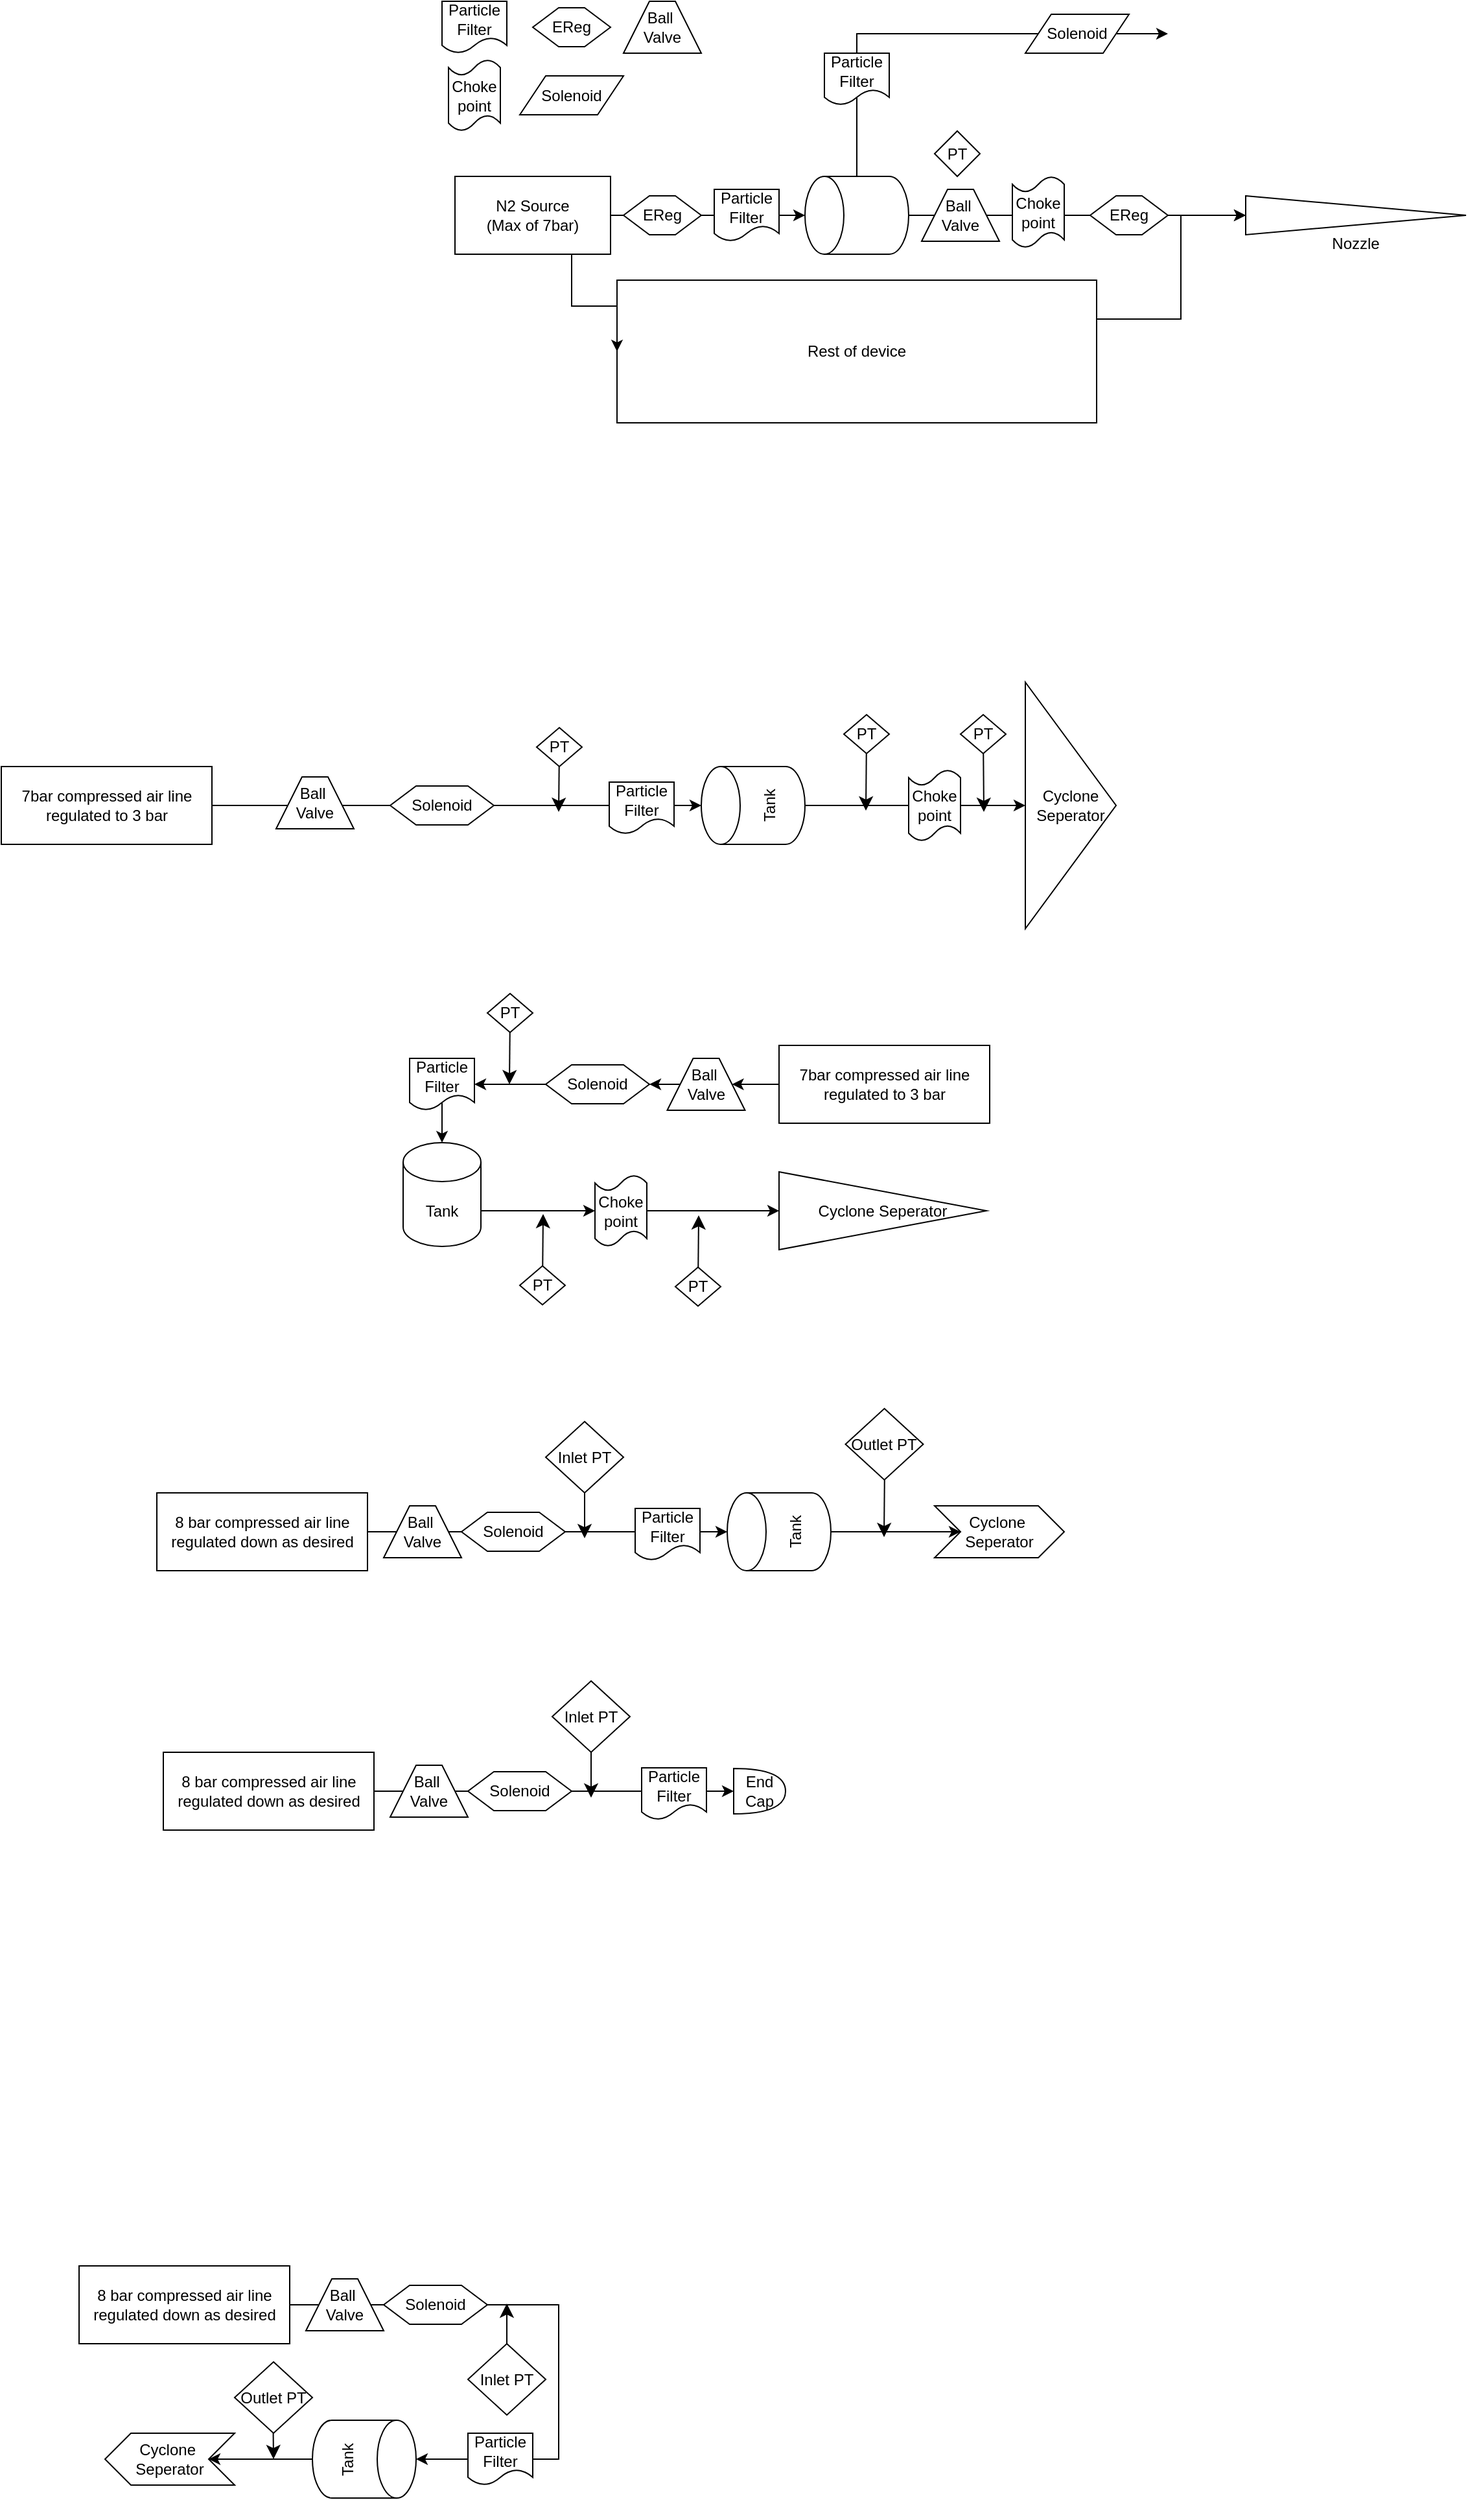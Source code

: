 <mxfile version="27.0.9">
  <diagram name="Page-1" id="koAt_1DJ4aizDEp0hSSp">
    <mxGraphModel dx="1778" dy="386" grid="1" gridSize="10" guides="1" tooltips="1" connect="1" arrows="1" fold="1" page="1" pageScale="1" pageWidth="827" pageHeight="1169" math="0" shadow="0">
      <root>
        <mxCell id="0" />
        <mxCell id="1" parent="0" />
        <mxCell id="gMn1Iu3mgwIx1v5ScUqv-10" style="edgeStyle=orthogonalEdgeStyle;rounded=0;orthogonalLoop=1;jettySize=auto;html=1;exitX=0.5;exitY=1;exitDx=0;exitDy=0;exitPerimeter=0;" parent="1" source="gMn1Iu3mgwIx1v5ScUqv-1" target="gMn1Iu3mgwIx1v5ScUqv-6" edge="1">
          <mxGeometry relative="1" as="geometry" />
        </mxCell>
        <mxCell id="gMn1Iu3mgwIx1v5ScUqv-14" style="edgeStyle=orthogonalEdgeStyle;rounded=0;orthogonalLoop=1;jettySize=auto;html=1;exitX=1;exitY=0.5;exitDx=0;exitDy=0;exitPerimeter=0;" parent="1" source="gMn1Iu3mgwIx1v5ScUqv-1" edge="1">
          <mxGeometry relative="1" as="geometry">
            <mxPoint x="570" y="30" as="targetPoint" />
            <Array as="points">
              <mxPoint x="330" y="30" />
            </Array>
          </mxGeometry>
        </mxCell>
        <mxCell id="gMn1Iu3mgwIx1v5ScUqv-1" value="" style="shape=cylinder3;whiteSpace=wrap;html=1;boundedLbl=1;backgroundOutline=1;size=15;rotation=-90;" parent="1" vertex="1">
          <mxGeometry x="300" y="130" width="60" height="80" as="geometry" />
        </mxCell>
        <mxCell id="gMn1Iu3mgwIx1v5ScUqv-5" value="N2 Source&lt;div&gt;(Max of 7bar)&lt;/div&gt;" style="rounded=0;whiteSpace=wrap;html=1;" parent="1" vertex="1">
          <mxGeometry x="20" y="140" width="120" height="60" as="geometry" />
        </mxCell>
        <mxCell id="gMn1Iu3mgwIx1v5ScUqv-6" value="&lt;div&gt;&lt;br&gt;&lt;/div&gt;&lt;div&gt;&lt;br&gt;&lt;/div&gt;&lt;div&gt;&lt;br&gt;&lt;/div&gt;&lt;div&gt;&lt;br&gt;&lt;/div&gt;&lt;div&gt;Nozzle&lt;/div&gt;&lt;div&gt;&lt;br&gt;&lt;/div&gt;" style="triangle;whiteSpace=wrap;html=1;" parent="1" vertex="1">
          <mxGeometry x="630" y="155" width="170" height="30" as="geometry" />
        </mxCell>
        <mxCell id="gMn1Iu3mgwIx1v5ScUqv-11" style="edgeStyle=orthogonalEdgeStyle;rounded=0;orthogonalLoop=1;jettySize=auto;html=1;exitX=1;exitY=0.5;exitDx=0;exitDy=0;" parent="1" source="gMn1Iu3mgwIx1v5ScUqv-8" edge="1">
          <mxGeometry relative="1" as="geometry">
            <mxPoint x="630.0" y="170" as="targetPoint" />
            <Array as="points">
              <mxPoint x="515" y="250" />
              <mxPoint x="580" y="250" />
              <mxPoint x="580" y="170" />
            </Array>
          </mxGeometry>
        </mxCell>
        <mxCell id="gMn1Iu3mgwIx1v5ScUqv-8" value="Rest of device" style="rounded=0;whiteSpace=wrap;html=1;" parent="1" vertex="1">
          <mxGeometry x="145" y="220" width="370" height="110" as="geometry" />
        </mxCell>
        <mxCell id="gMn1Iu3mgwIx1v5ScUqv-9" style="edgeStyle=orthogonalEdgeStyle;rounded=0;orthogonalLoop=1;jettySize=auto;html=1;exitX=1;exitY=0.5;exitDx=0;exitDy=0;entryX=0.5;entryY=0;entryDx=0;entryDy=0;entryPerimeter=0;" parent="1" source="gMn1Iu3mgwIx1v5ScUqv-5" target="gMn1Iu3mgwIx1v5ScUqv-1" edge="1">
          <mxGeometry relative="1" as="geometry" />
        </mxCell>
        <mxCell id="gMn1Iu3mgwIx1v5ScUqv-12" value="EReg" style="shape=hexagon;perimeter=hexagonPerimeter2;whiteSpace=wrap;html=1;fixedSize=1;" parent="1" vertex="1">
          <mxGeometry x="80" y="10" width="60" height="30" as="geometry" />
        </mxCell>
        <mxCell id="gMn1Iu3mgwIx1v5ScUqv-13" style="edgeStyle=orthogonalEdgeStyle;rounded=0;orthogonalLoop=1;jettySize=auto;html=1;exitX=0.75;exitY=1;exitDx=0;exitDy=0;entryX=0;entryY=0.5;entryDx=0;entryDy=0;" parent="1" source="gMn1Iu3mgwIx1v5ScUqv-5" target="gMn1Iu3mgwIx1v5ScUqv-8" edge="1">
          <mxGeometry relative="1" as="geometry">
            <Array as="points">
              <mxPoint x="110" y="240" />
              <mxPoint x="145" y="240" />
            </Array>
          </mxGeometry>
        </mxCell>
        <mxCell id="gMn1Iu3mgwIx1v5ScUqv-16" value="Solenoid" style="shape=parallelogram;perimeter=parallelogramPerimeter;whiteSpace=wrap;html=1;fixedSize=1;" parent="1" vertex="1">
          <mxGeometry x="70" y="62.5" width="80" height="30" as="geometry" />
        </mxCell>
        <mxCell id="gMn1Iu3mgwIx1v5ScUqv-17" value="Solenoid" style="shape=parallelogram;perimeter=parallelogramPerimeter;whiteSpace=wrap;html=1;fixedSize=1;" parent="1" vertex="1">
          <mxGeometry x="460" y="15" width="80" height="30" as="geometry" />
        </mxCell>
        <mxCell id="gMn1Iu3mgwIx1v5ScUqv-18" value="Particle Filter" style="shape=document;whiteSpace=wrap;html=1;boundedLbl=1;" parent="1" vertex="1">
          <mxGeometry x="305" y="45" width="50" height="40" as="geometry" />
        </mxCell>
        <mxCell id="gMn1Iu3mgwIx1v5ScUqv-21" value="EReg" style="shape=hexagon;perimeter=hexagonPerimeter2;whiteSpace=wrap;html=1;fixedSize=1;" parent="1" vertex="1">
          <mxGeometry x="150" y="155" width="60" height="30" as="geometry" />
        </mxCell>
        <mxCell id="gMn1Iu3mgwIx1v5ScUqv-22" value="EReg" style="shape=hexagon;perimeter=hexagonPerimeter2;whiteSpace=wrap;html=1;fixedSize=1;" parent="1" vertex="1">
          <mxGeometry x="510" y="155" width="60" height="30" as="geometry" />
        </mxCell>
        <mxCell id="gMn1Iu3mgwIx1v5ScUqv-24" value="Particle Filter" style="shape=document;whiteSpace=wrap;html=1;boundedLbl=1;" parent="1" vertex="1">
          <mxGeometry x="10" y="5" width="50" height="40" as="geometry" />
        </mxCell>
        <mxCell id="gMn1Iu3mgwIx1v5ScUqv-25" value="Particle Filter" style="shape=document;whiteSpace=wrap;html=1;boundedLbl=1;" parent="1" vertex="1">
          <mxGeometry x="220" y="150" width="50" height="40" as="geometry" />
        </mxCell>
        <mxCell id="gMn1Iu3mgwIx1v5ScUqv-26" value="Choke point" style="shape=tape;whiteSpace=wrap;html=1;size=0.222;" parent="1" vertex="1">
          <mxGeometry x="15" y="50" width="40" height="55" as="geometry" />
        </mxCell>
        <mxCell id="gMn1Iu3mgwIx1v5ScUqv-31" value="Choke point" style="shape=tape;whiteSpace=wrap;html=1;size=0.222;" parent="1" vertex="1">
          <mxGeometry x="450" y="140" width="40" height="55" as="geometry" />
        </mxCell>
        <mxCell id="gMn1Iu3mgwIx1v5ScUqv-35" value="Ball&amp;nbsp;&lt;div&gt;Valve&lt;/div&gt;" style="shape=trapezoid;perimeter=trapezoidPerimeter;whiteSpace=wrap;html=1;fixedSize=1;" parent="1" vertex="1">
          <mxGeometry x="150" y="5" width="60" height="40" as="geometry" />
        </mxCell>
        <mxCell id="gMn1Iu3mgwIx1v5ScUqv-36" value="Ball&amp;nbsp;&lt;div&gt;Valve&lt;/div&gt;" style="shape=trapezoid;perimeter=trapezoidPerimeter;whiteSpace=wrap;html=1;fixedSize=1;" parent="1" vertex="1">
          <mxGeometry x="380" y="150" width="60" height="40" as="geometry" />
        </mxCell>
        <mxCell id="0Xus20Z5ZAyfjVPvp_kh-1" value="PT" style="rhombus;whiteSpace=wrap;html=1;" parent="1" vertex="1">
          <mxGeometry x="390" y="105" width="35" height="35" as="geometry" />
        </mxCell>
        <mxCell id="0Xus20Z5ZAyfjVPvp_kh-2" style="edgeStyle=orthogonalEdgeStyle;rounded=0;orthogonalLoop=1;jettySize=auto;html=1;exitX=0.5;exitY=1;exitDx=0;exitDy=0;exitPerimeter=0;" parent="1" source="0Xus20Z5ZAyfjVPvp_kh-4" target="0Xus20Z5ZAyfjVPvp_kh-6" edge="1">
          <mxGeometry relative="1" as="geometry" />
        </mxCell>
        <mxCell id="0Xus20Z5ZAyfjVPvp_kh-4" value="Tank" style="shape=cylinder3;whiteSpace=wrap;html=1;boundedLbl=1;backgroundOutline=1;size=15;rotation=-90;" parent="1" vertex="1">
          <mxGeometry x="220" y="585" width="60" height="80" as="geometry" />
        </mxCell>
        <mxCell id="0Xus20Z5ZAyfjVPvp_kh-5" value="7bar compressed air line regulated to 3 bar" style="rounded=0;whiteSpace=wrap;html=1;" parent="1" vertex="1">
          <mxGeometry x="-330" y="595" width="162.5" height="60" as="geometry" />
        </mxCell>
        <mxCell id="0Xus20Z5ZAyfjVPvp_kh-6" value="Cyclone Seperator" style="triangle;whiteSpace=wrap;html=1;" parent="1" vertex="1">
          <mxGeometry x="460" y="530" width="70" height="190" as="geometry" />
        </mxCell>
        <mxCell id="0Xus20Z5ZAyfjVPvp_kh-9" style="edgeStyle=orthogonalEdgeStyle;rounded=0;orthogonalLoop=1;jettySize=auto;html=1;exitX=1;exitY=0.5;exitDx=0;exitDy=0;entryX=0.5;entryY=0;entryDx=0;entryDy=0;entryPerimeter=0;" parent="1" source="0Xus20Z5ZAyfjVPvp_kh-5" target="0Xus20Z5ZAyfjVPvp_kh-4" edge="1">
          <mxGeometry relative="1" as="geometry" />
        </mxCell>
        <mxCell id="0Xus20Z5ZAyfjVPvp_kh-20" value="Choke point" style="shape=tape;whiteSpace=wrap;html=1;size=0.222;" parent="1" vertex="1">
          <mxGeometry x="370" y="597.5" width="40" height="55" as="geometry" />
        </mxCell>
        <mxCell id="0Xus20Z5ZAyfjVPvp_kh-21" value="Ball&amp;nbsp;&lt;div&gt;Valve&lt;/div&gt;" style="shape=trapezoid;perimeter=trapezoidPerimeter;whiteSpace=wrap;html=1;fixedSize=1;" parent="1" vertex="1">
          <mxGeometry x="-118" y="603" width="60" height="40" as="geometry" />
        </mxCell>
        <mxCell id="0Xus20Z5ZAyfjVPvp_kh-24" style="edgeStyle=none;curved=1;rounded=0;orthogonalLoop=1;jettySize=auto;html=1;fontSize=12;startSize=8;endSize=8;" parent="1" source="0Xus20Z5ZAyfjVPvp_kh-23" edge="1">
          <mxGeometry relative="1" as="geometry">
            <mxPoint x="337" y="629" as="targetPoint" />
          </mxGeometry>
        </mxCell>
        <mxCell id="0Xus20Z5ZAyfjVPvp_kh-23" value="PT" style="rhombus;whiteSpace=wrap;html=1;" parent="1" vertex="1">
          <mxGeometry x="320" y="555" width="35" height="30" as="geometry" />
        </mxCell>
        <mxCell id="0Xus20Z5ZAyfjVPvp_kh-25" style="edgeStyle=none;curved=1;rounded=0;orthogonalLoop=1;jettySize=auto;html=1;fontSize=12;startSize=8;endSize=8;" parent="1" source="0Xus20Z5ZAyfjVPvp_kh-26" edge="1">
          <mxGeometry relative="1" as="geometry">
            <mxPoint x="100" y="630" as="targetPoint" />
          </mxGeometry>
        </mxCell>
        <mxCell id="0Xus20Z5ZAyfjVPvp_kh-26" value="PT" style="rhombus;whiteSpace=wrap;html=1;" parent="1" vertex="1">
          <mxGeometry x="83" y="565" width="35" height="30" as="geometry" />
        </mxCell>
        <mxCell id="0Xus20Z5ZAyfjVPvp_kh-27" style="edgeStyle=none;curved=1;rounded=0;orthogonalLoop=1;jettySize=auto;html=1;fontSize=12;startSize=8;endSize=8;" parent="1" source="0Xus20Z5ZAyfjVPvp_kh-28" edge="1">
          <mxGeometry relative="1" as="geometry">
            <mxPoint x="428" y="630" as="targetPoint" />
          </mxGeometry>
        </mxCell>
        <mxCell id="0Xus20Z5ZAyfjVPvp_kh-28" value="PT" style="rhombus;whiteSpace=wrap;html=1;" parent="1" vertex="1">
          <mxGeometry x="410" y="555" width="35" height="30" as="geometry" />
        </mxCell>
        <mxCell id="edxGDXQpdtz9oHDjBQGX-2" value="Particle Filter" style="shape=document;whiteSpace=wrap;html=1;boundedLbl=1;" parent="1" vertex="1">
          <mxGeometry x="139" y="607" width="50" height="40" as="geometry" />
        </mxCell>
        <mxCell id="0Xus20Z5ZAyfjVPvp_kh-10" value="Solenoid" style="shape=hexagon;perimeter=hexagonPerimeter2;whiteSpace=wrap;html=1;fixedSize=1;" parent="1" vertex="1">
          <mxGeometry x="-30" y="610" width="80" height="30" as="geometry" />
        </mxCell>
        <mxCell id="4R46Es8XT1TJ6zTRHxSb-3" value="Tank" style="shape=cylinder3;whiteSpace=wrap;html=1;boundedLbl=1;backgroundOutline=1;size=15;rotation=0;" parent="1" vertex="1">
          <mxGeometry x="-20" y="885" width="60" height="80" as="geometry" />
        </mxCell>
        <mxCell id="4R46Es8XT1TJ6zTRHxSb-23" style="edgeStyle=orthogonalEdgeStyle;rounded=0;orthogonalLoop=1;jettySize=auto;html=1;exitX=0;exitY=0.5;exitDx=0;exitDy=0;" parent="1" source="4R46Es8XT1TJ6zTRHxSb-4" target="4R46Es8XT1TJ6zTRHxSb-8" edge="1">
          <mxGeometry relative="1" as="geometry" />
        </mxCell>
        <mxCell id="4R46Es8XT1TJ6zTRHxSb-4" value="7bar compressed air line regulated to 3 bar" style="rounded=0;whiteSpace=wrap;html=1;" parent="1" vertex="1">
          <mxGeometry x="270" y="810" width="162.5" height="60" as="geometry" />
        </mxCell>
        <mxCell id="4R46Es8XT1TJ6zTRHxSb-5" value="Cyclone Seperator" style="triangle;whiteSpace=wrap;html=1;" parent="1" vertex="1">
          <mxGeometry x="270" y="907.5" width="160" height="60" as="geometry" />
        </mxCell>
        <mxCell id="4R46Es8XT1TJ6zTRHxSb-29" style="edgeStyle=orthogonalEdgeStyle;rounded=0;orthogonalLoop=1;jettySize=auto;html=1;exitX=1;exitY=0.5;exitDx=0;exitDy=0;exitPerimeter=0;entryX=0;entryY=0.5;entryDx=0;entryDy=0;" parent="1" source="4R46Es8XT1TJ6zTRHxSb-7" target="4R46Es8XT1TJ6zTRHxSb-5" edge="1">
          <mxGeometry relative="1" as="geometry" />
        </mxCell>
        <mxCell id="4R46Es8XT1TJ6zTRHxSb-7" value="Choke point" style="shape=tape;whiteSpace=wrap;html=1;size=0.222;" parent="1" vertex="1">
          <mxGeometry x="128" y="910" width="40" height="55" as="geometry" />
        </mxCell>
        <mxCell id="4R46Es8XT1TJ6zTRHxSb-24" style="edgeStyle=orthogonalEdgeStyle;rounded=0;orthogonalLoop=1;jettySize=auto;html=1;exitX=0;exitY=0.5;exitDx=0;exitDy=0;entryX=1;entryY=0.5;entryDx=0;entryDy=0;" parent="1" source="4R46Es8XT1TJ6zTRHxSb-8" target="4R46Es8XT1TJ6zTRHxSb-16" edge="1">
          <mxGeometry relative="1" as="geometry" />
        </mxCell>
        <mxCell id="4R46Es8XT1TJ6zTRHxSb-8" value="Ball&amp;nbsp;&lt;div&gt;Valve&lt;/div&gt;" style="shape=trapezoid;perimeter=trapezoidPerimeter;whiteSpace=wrap;html=1;fixedSize=1;" parent="1" vertex="1">
          <mxGeometry x="183.75" y="820" width="60" height="40" as="geometry" />
        </mxCell>
        <mxCell id="4R46Es8XT1TJ6zTRHxSb-9" style="edgeStyle=none;curved=1;rounded=0;orthogonalLoop=1;jettySize=auto;html=1;fontSize=12;startSize=8;endSize=8;" parent="1" source="4R46Es8XT1TJ6zTRHxSb-10" edge="1">
          <mxGeometry relative="1" as="geometry">
            <mxPoint x="88" y="940" as="targetPoint" />
          </mxGeometry>
        </mxCell>
        <mxCell id="4R46Es8XT1TJ6zTRHxSb-10" value="PT" style="rhombus;whiteSpace=wrap;html=1;" parent="1" vertex="1">
          <mxGeometry x="70" y="980" width="35" height="30" as="geometry" />
        </mxCell>
        <mxCell id="4R46Es8XT1TJ6zTRHxSb-11" style="edgeStyle=none;curved=1;rounded=0;orthogonalLoop=1;jettySize=auto;html=1;fontSize=12;startSize=8;endSize=8;" parent="1" source="4R46Es8XT1TJ6zTRHxSb-12" edge="1">
          <mxGeometry relative="1" as="geometry">
            <mxPoint x="62" y="840" as="targetPoint" />
          </mxGeometry>
        </mxCell>
        <mxCell id="4R46Es8XT1TJ6zTRHxSb-12" value="PT" style="rhombus;whiteSpace=wrap;html=1;" parent="1" vertex="1">
          <mxGeometry x="45" y="770" width="35" height="30" as="geometry" />
        </mxCell>
        <mxCell id="4R46Es8XT1TJ6zTRHxSb-25" style="edgeStyle=orthogonalEdgeStyle;rounded=0;orthogonalLoop=1;jettySize=auto;html=1;exitX=0;exitY=0.5;exitDx=0;exitDy=0;entryX=1;entryY=0.5;entryDx=0;entryDy=0;" parent="1" source="4R46Es8XT1TJ6zTRHxSb-16" target="4R46Es8XT1TJ6zTRHxSb-15" edge="1">
          <mxGeometry relative="1" as="geometry" />
        </mxCell>
        <mxCell id="4R46Es8XT1TJ6zTRHxSb-16" value="Solenoid" style="shape=hexagon;perimeter=hexagonPerimeter2;whiteSpace=wrap;html=1;fixedSize=1;" parent="1" vertex="1">
          <mxGeometry x="90" y="825" width="80" height="30" as="geometry" />
        </mxCell>
        <mxCell id="4R46Es8XT1TJ6zTRHxSb-20" style="edgeStyle=none;curved=1;rounded=0;orthogonalLoop=1;jettySize=auto;html=1;fontSize=12;startSize=8;endSize=8;" parent="1" source="4R46Es8XT1TJ6zTRHxSb-21" edge="1">
          <mxGeometry relative="1" as="geometry">
            <mxPoint x="208" y="941" as="targetPoint" />
          </mxGeometry>
        </mxCell>
        <mxCell id="4R46Es8XT1TJ6zTRHxSb-21" value="PT" style="rhombus;whiteSpace=wrap;html=1;" parent="1" vertex="1">
          <mxGeometry x="190" y="981" width="35" height="30" as="geometry" />
        </mxCell>
        <mxCell id="4R46Es8XT1TJ6zTRHxSb-27" style="edgeStyle=orthogonalEdgeStyle;rounded=0;orthogonalLoop=1;jettySize=auto;html=1;entryX=0.5;entryY=0;entryDx=0;entryDy=0;entryPerimeter=0;" parent="1" target="4R46Es8XT1TJ6zTRHxSb-3" edge="1">
          <mxGeometry relative="1" as="geometry">
            <mxPoint x="11" y="853" as="sourcePoint" />
          </mxGeometry>
        </mxCell>
        <mxCell id="4R46Es8XT1TJ6zTRHxSb-15" value="Particle Filter" style="shape=document;whiteSpace=wrap;html=1;boundedLbl=1;rotation=0;" parent="1" vertex="1">
          <mxGeometry x="-15" y="820" width="50" height="40" as="geometry" />
        </mxCell>
        <mxCell id="4R46Es8XT1TJ6zTRHxSb-28" style="edgeStyle=orthogonalEdgeStyle;rounded=0;orthogonalLoop=1;jettySize=auto;html=1;exitX=1;exitY=0;exitDx=0;exitDy=52.5;exitPerimeter=0;entryX=0;entryY=0.5;entryDx=0;entryDy=0;entryPerimeter=0;" parent="1" source="4R46Es8XT1TJ6zTRHxSb-3" target="4R46Es8XT1TJ6zTRHxSb-7" edge="1">
          <mxGeometry relative="1" as="geometry" />
        </mxCell>
        <mxCell id="j5jZeytiAa-mrpaEMIvt-1" style="edgeStyle=orthogonalEdgeStyle;rounded=0;orthogonalLoop=1;jettySize=auto;html=1;exitX=0.5;exitY=1;exitDx=0;exitDy=0;exitPerimeter=0;" parent="1" source="j5jZeytiAa-mrpaEMIvt-2" edge="1">
          <mxGeometry relative="1" as="geometry">
            <mxPoint x="410" y="1185" as="targetPoint" />
          </mxGeometry>
        </mxCell>
        <mxCell id="j5jZeytiAa-mrpaEMIvt-2" value="Tank" style="shape=cylinder3;whiteSpace=wrap;html=1;boundedLbl=1;backgroundOutline=1;size=15;rotation=-90;" parent="1" vertex="1">
          <mxGeometry x="240" y="1145" width="60" height="80" as="geometry" />
        </mxCell>
        <mxCell id="j5jZeytiAa-mrpaEMIvt-3" value="8 bar compressed air line regulated down as desired" style="rounded=0;whiteSpace=wrap;html=1;" parent="1" vertex="1">
          <mxGeometry x="-210" y="1155" width="162.5" height="60" as="geometry" />
        </mxCell>
        <mxCell id="j5jZeytiAa-mrpaEMIvt-5" style="edgeStyle=orthogonalEdgeStyle;rounded=0;orthogonalLoop=1;jettySize=auto;html=1;exitX=1;exitY=0.5;exitDx=0;exitDy=0;entryX=0.5;entryY=0;entryDx=0;entryDy=0;entryPerimeter=0;" parent="1" source="j5jZeytiAa-mrpaEMIvt-3" target="j5jZeytiAa-mrpaEMIvt-2" edge="1">
          <mxGeometry relative="1" as="geometry" />
        </mxCell>
        <mxCell id="j5jZeytiAa-mrpaEMIvt-7" value="Ball&amp;nbsp;&lt;div&gt;Valve&lt;/div&gt;" style="shape=trapezoid;perimeter=trapezoidPerimeter;whiteSpace=wrap;html=1;fixedSize=1;" parent="1" vertex="1">
          <mxGeometry x="-35" y="1165" width="60" height="40" as="geometry" />
        </mxCell>
        <mxCell id="j5jZeytiAa-mrpaEMIvt-8" style="edgeStyle=none;curved=1;rounded=0;orthogonalLoop=1;jettySize=auto;html=1;fontSize=12;startSize=8;endSize=8;" parent="1" edge="1">
          <mxGeometry relative="1" as="geometry">
            <mxPoint x="351.01" y="1189.11" as="targetPoint" />
            <mxPoint x="351.384" y="1145.002" as="sourcePoint" />
          </mxGeometry>
        </mxCell>
        <mxCell id="j5jZeytiAa-mrpaEMIvt-10" style="edgeStyle=none;curved=1;rounded=0;orthogonalLoop=1;jettySize=auto;html=1;fontSize=12;startSize=8;endSize=8;" parent="1" source="j5jZeytiAa-mrpaEMIvt-11" edge="1">
          <mxGeometry relative="1" as="geometry">
            <mxPoint x="120" y="1190" as="targetPoint" />
          </mxGeometry>
        </mxCell>
        <mxCell id="j5jZeytiAa-mrpaEMIvt-11" value="Inlet PT" style="rhombus;whiteSpace=wrap;html=1;" parent="1" vertex="1">
          <mxGeometry x="90" y="1100" width="60" height="55" as="geometry" />
        </mxCell>
        <mxCell id="j5jZeytiAa-mrpaEMIvt-14" value="Particle Filter" style="shape=document;whiteSpace=wrap;html=1;boundedLbl=1;" parent="1" vertex="1">
          <mxGeometry x="159" y="1167" width="50" height="40" as="geometry" />
        </mxCell>
        <mxCell id="j5jZeytiAa-mrpaEMIvt-15" value="Solenoid" style="shape=hexagon;perimeter=hexagonPerimeter2;whiteSpace=wrap;html=1;fixedSize=1;" parent="1" vertex="1">
          <mxGeometry x="25" y="1170" width="80" height="30" as="geometry" />
        </mxCell>
        <mxCell id="j5jZeytiAa-mrpaEMIvt-16" value="Outlet PT" style="rhombus;whiteSpace=wrap;html=1;" parent="1" vertex="1">
          <mxGeometry x="321.25" y="1090" width="60" height="55" as="geometry" />
        </mxCell>
        <mxCell id="j5jZeytiAa-mrpaEMIvt-19" value="8 bar compressed air line regulated down as desired" style="rounded=0;whiteSpace=wrap;html=1;" parent="1" vertex="1">
          <mxGeometry x="-205" y="1355" width="162.5" height="60" as="geometry" />
        </mxCell>
        <mxCell id="j5jZeytiAa-mrpaEMIvt-21" style="edgeStyle=orthogonalEdgeStyle;rounded=0;orthogonalLoop=1;jettySize=auto;html=1;exitX=1;exitY=0.5;exitDx=0;exitDy=0;entryX=0.5;entryY=0;entryDx=0;entryDy=0;entryPerimeter=0;" parent="1" source="j5jZeytiAa-mrpaEMIvt-19" edge="1">
          <mxGeometry relative="1" as="geometry">
            <mxPoint x="235" y="1385" as="targetPoint" />
          </mxGeometry>
        </mxCell>
        <mxCell id="j5jZeytiAa-mrpaEMIvt-22" value="Ball&amp;nbsp;&lt;div&gt;Valve&lt;/div&gt;" style="shape=trapezoid;perimeter=trapezoidPerimeter;whiteSpace=wrap;html=1;fixedSize=1;" parent="1" vertex="1">
          <mxGeometry x="-30" y="1365" width="60" height="40" as="geometry" />
        </mxCell>
        <mxCell id="j5jZeytiAa-mrpaEMIvt-24" style="edgeStyle=none;curved=1;rounded=0;orthogonalLoop=1;jettySize=auto;html=1;fontSize=12;startSize=8;endSize=8;" parent="1" source="j5jZeytiAa-mrpaEMIvt-25" edge="1">
          <mxGeometry relative="1" as="geometry">
            <mxPoint x="125" y="1390" as="targetPoint" />
          </mxGeometry>
        </mxCell>
        <mxCell id="j5jZeytiAa-mrpaEMIvt-25" value="Inlet PT" style="rhombus;whiteSpace=wrap;html=1;" parent="1" vertex="1">
          <mxGeometry x="95" y="1300" width="60" height="55" as="geometry" />
        </mxCell>
        <mxCell id="j5jZeytiAa-mrpaEMIvt-26" value="Particle Filter" style="shape=document;whiteSpace=wrap;html=1;boundedLbl=1;" parent="1" vertex="1">
          <mxGeometry x="164" y="1367" width="50" height="40" as="geometry" />
        </mxCell>
        <mxCell id="j5jZeytiAa-mrpaEMIvt-27" value="Solenoid" style="shape=hexagon;perimeter=hexagonPerimeter2;whiteSpace=wrap;html=1;fixedSize=1;" parent="1" vertex="1">
          <mxGeometry x="30" y="1370" width="80" height="30" as="geometry" />
        </mxCell>
        <mxCell id="j5jZeytiAa-mrpaEMIvt-29" value="End Cap" style="shape=or;whiteSpace=wrap;html=1;" parent="1" vertex="1">
          <mxGeometry x="235" y="1367.5" width="40" height="35" as="geometry" />
        </mxCell>
        <mxCell id="j5jZeytiAa-mrpaEMIvt-30" value="Cyclone&amp;nbsp;&lt;div&gt;Seperator&lt;/div&gt;" style="shape=step;perimeter=stepPerimeter;whiteSpace=wrap;html=1;fixedSize=1;" parent="1" vertex="1">
          <mxGeometry x="390" y="1165" width="100" height="40" as="geometry" />
        </mxCell>
        <mxCell id="NQ1VoqGXCdIxh4SELPU8-1" style="edgeStyle=orthogonalEdgeStyle;rounded=0;orthogonalLoop=1;jettySize=auto;html=1;exitX=0.5;exitY=1;exitDx=0;exitDy=0;exitPerimeter=0;entryX=0;entryY=0.5;entryDx=0;entryDy=0;" edge="1" parent="1" source="NQ1VoqGXCdIxh4SELPU8-2" target="NQ1VoqGXCdIxh4SELPU8-12">
          <mxGeometry relative="1" as="geometry">
            <mxPoint x="350" y="1781" as="targetPoint" />
          </mxGeometry>
        </mxCell>
        <mxCell id="NQ1VoqGXCdIxh4SELPU8-2" value="Tank" style="shape=cylinder3;whiteSpace=wrap;html=1;boundedLbl=1;backgroundOutline=1;size=15;rotation=-90;direction=west;" vertex="1" parent="1">
          <mxGeometry x="-80" y="1860" width="60" height="80" as="geometry" />
        </mxCell>
        <mxCell id="NQ1VoqGXCdIxh4SELPU8-3" value="8 bar compressed air line regulated down as desired" style="rounded=0;whiteSpace=wrap;html=1;" vertex="1" parent="1">
          <mxGeometry x="-270" y="1751" width="162.5" height="60" as="geometry" />
        </mxCell>
        <mxCell id="NQ1VoqGXCdIxh4SELPU8-4" style="edgeStyle=orthogonalEdgeStyle;rounded=0;orthogonalLoop=1;jettySize=auto;html=1;exitX=1;exitY=0.5;exitDx=0;exitDy=0;entryX=0.5;entryY=0;entryDx=0;entryDy=0;entryPerimeter=0;" edge="1" parent="1" source="NQ1VoqGXCdIxh4SELPU8-3" target="NQ1VoqGXCdIxh4SELPU8-2">
          <mxGeometry relative="1" as="geometry">
            <Array as="points">
              <mxPoint x="100" y="1781" />
              <mxPoint x="100" y="1900" />
            </Array>
          </mxGeometry>
        </mxCell>
        <mxCell id="NQ1VoqGXCdIxh4SELPU8-5" value="Ball&amp;nbsp;&lt;div&gt;Valve&lt;/div&gt;" style="shape=trapezoid;perimeter=trapezoidPerimeter;whiteSpace=wrap;html=1;fixedSize=1;" vertex="1" parent="1">
          <mxGeometry x="-95" y="1761" width="60" height="40" as="geometry" />
        </mxCell>
        <mxCell id="NQ1VoqGXCdIxh4SELPU8-6" style="edgeStyle=none;curved=1;rounded=0;orthogonalLoop=1;jettySize=auto;html=1;fontSize=12;startSize=8;endSize=8;" edge="1" parent="1">
          <mxGeometry relative="1" as="geometry">
            <mxPoint x="-120" y="1900" as="targetPoint" />
            <mxPoint x="-120.206" y="1880.002" as="sourcePoint" />
          </mxGeometry>
        </mxCell>
        <mxCell id="NQ1VoqGXCdIxh4SELPU8-7" style="edgeStyle=none;curved=1;rounded=0;orthogonalLoop=1;jettySize=auto;html=1;fontSize=12;startSize=8;endSize=8;" edge="1" parent="1" source="NQ1VoqGXCdIxh4SELPU8-8">
          <mxGeometry relative="1" as="geometry">
            <mxPoint x="60" y="1780" as="targetPoint" />
          </mxGeometry>
        </mxCell>
        <mxCell id="NQ1VoqGXCdIxh4SELPU8-8" value="Inlet PT" style="rhombus;whiteSpace=wrap;html=1;" vertex="1" parent="1">
          <mxGeometry x="30" y="1811" width="60" height="55" as="geometry" />
        </mxCell>
        <mxCell id="NQ1VoqGXCdIxh4SELPU8-9" value="Particle Filter" style="shape=document;whiteSpace=wrap;html=1;boundedLbl=1;" vertex="1" parent="1">
          <mxGeometry x="30" y="1880" width="50" height="40" as="geometry" />
        </mxCell>
        <mxCell id="NQ1VoqGXCdIxh4SELPU8-10" value="Solenoid" style="shape=hexagon;perimeter=hexagonPerimeter2;whiteSpace=wrap;html=1;fixedSize=1;" vertex="1" parent="1">
          <mxGeometry x="-35" y="1766" width="80" height="30" as="geometry" />
        </mxCell>
        <mxCell id="NQ1VoqGXCdIxh4SELPU8-11" value="Outlet PT" style="rhombus;whiteSpace=wrap;html=1;" vertex="1" parent="1">
          <mxGeometry x="-150" y="1825" width="60" height="55" as="geometry" />
        </mxCell>
        <mxCell id="NQ1VoqGXCdIxh4SELPU8-12" value="Cyclone&amp;nbsp;&lt;div&gt;Seperator&lt;/div&gt;" style="shape=step;perimeter=stepPerimeter;whiteSpace=wrap;html=1;fixedSize=1;direction=west;" vertex="1" parent="1">
          <mxGeometry x="-250" y="1880" width="100" height="40" as="geometry" />
        </mxCell>
      </root>
    </mxGraphModel>
  </diagram>
</mxfile>
